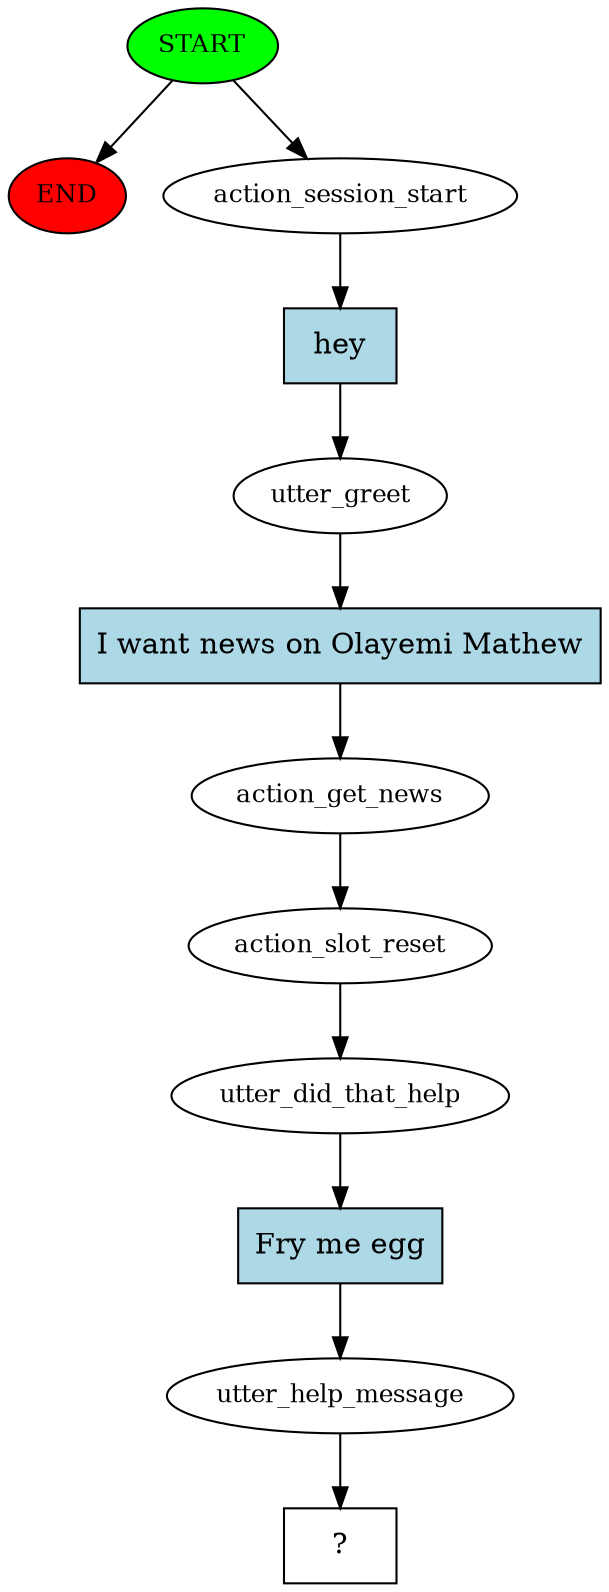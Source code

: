 digraph  {
0 [class="start active", fillcolor=green, fontsize=12, label=START, style=filled];
"-1" [class=end, fillcolor=red, fontsize=12, label=END, style=filled];
1 [class=active, fontsize=12, label=action_session_start];
2 [class=active, fontsize=12, label=utter_greet];
3 [class=active, fontsize=12, label=action_get_news];
4 [class=active, fontsize=12, label=action_slot_reset];
5 [class=active, fontsize=12, label=utter_did_that_help];
6 [class=active, fontsize=12, label=utter_help_message];
7 [class="intent dashed active", label="  ?  ", shape=rect];
8 [class="intent active", fillcolor=lightblue, label=hey, shape=rect, style=filled];
9 [class="intent active", fillcolor=lightblue, label="I want news on Olayemi Mathew", shape=rect, style=filled];
10 [class="intent active", fillcolor=lightblue, label="Fry me egg", shape=rect, style=filled];
0 -> "-1"  [class="", key=NONE, label=""];
0 -> 1  [class=active, key=NONE, label=""];
1 -> 8  [class=active, key=0];
2 -> 9  [class=active, key=0];
3 -> 4  [class=active, key=NONE, label=""];
4 -> 5  [class=active, key=NONE, label=""];
5 -> 10  [class=active, key=0];
6 -> 7  [class=active, key=NONE, label=""];
8 -> 2  [class=active, key=0];
9 -> 3  [class=active, key=0];
10 -> 6  [class=active, key=0];
}
